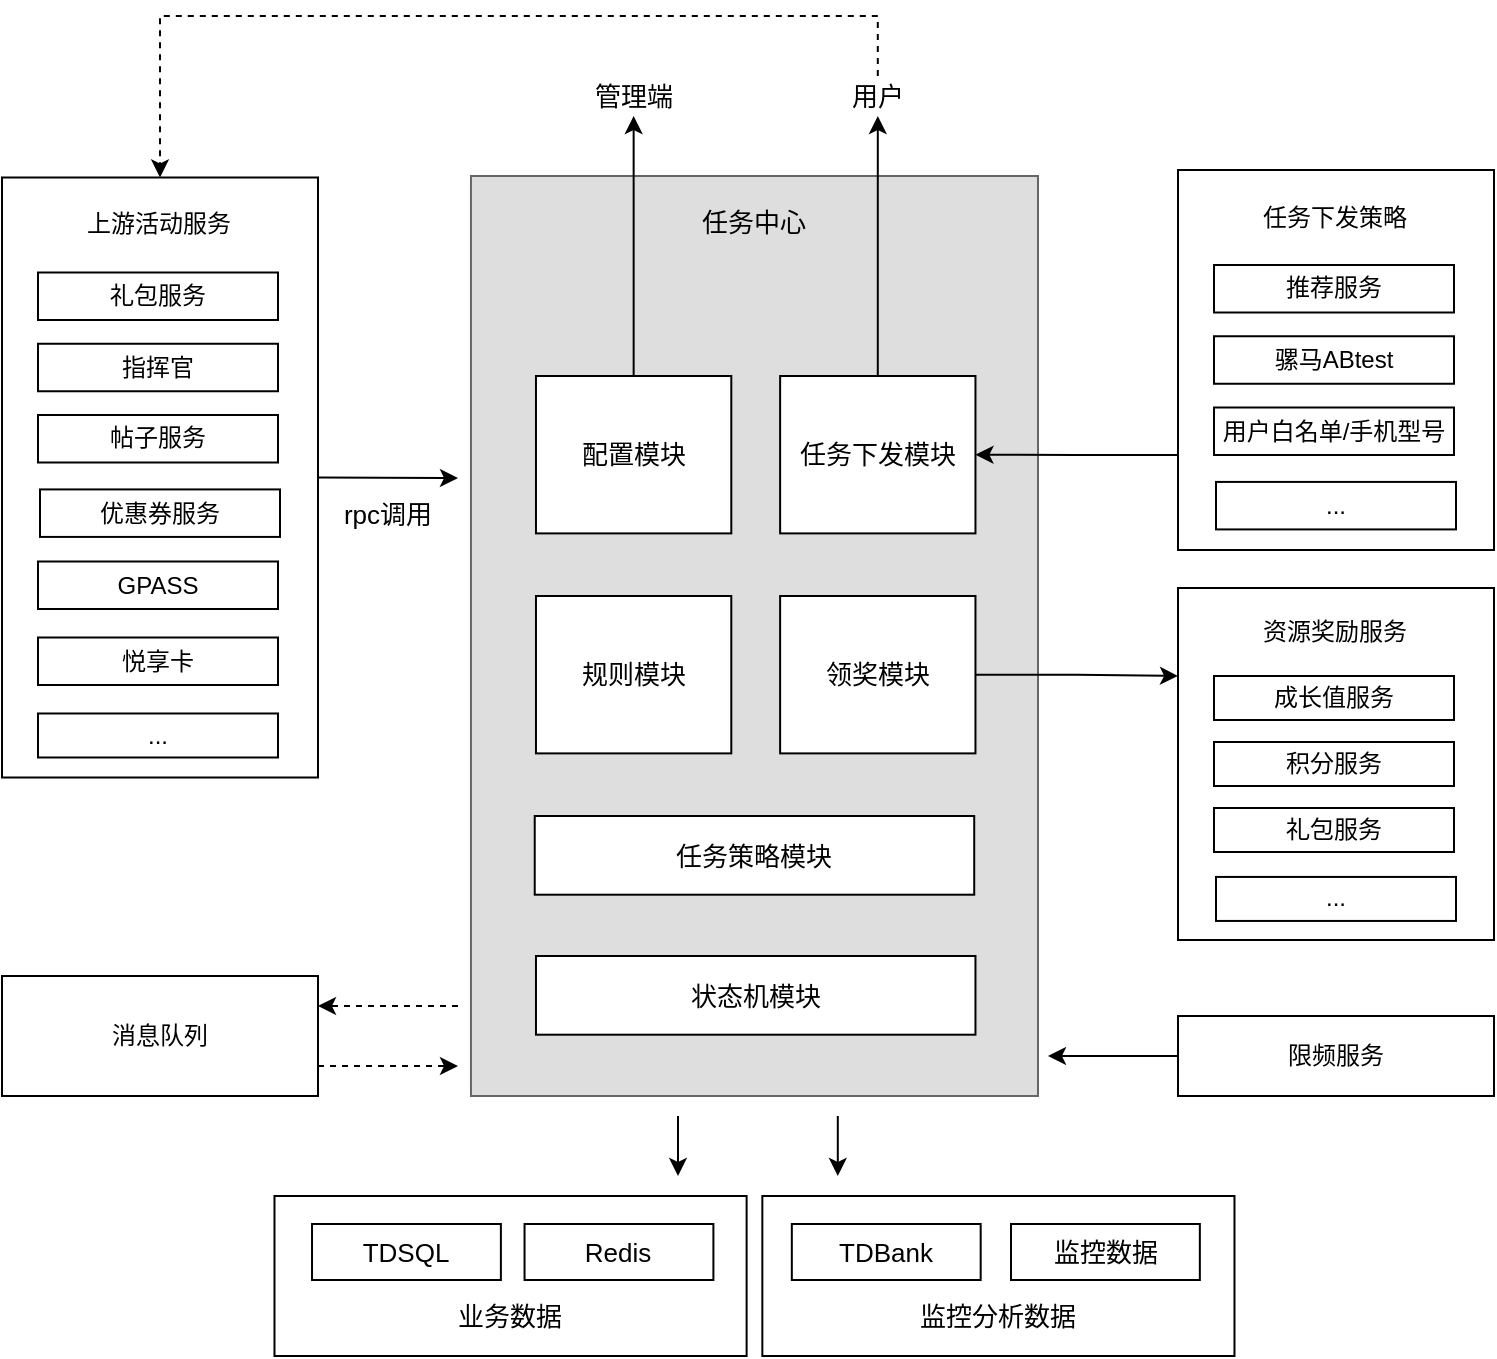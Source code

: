 <mxfile version="13.8.5" type="github">
  <diagram id="fUlSVY1tBTceYShjnSN3" name="第 1 页">
    <mxGraphModel dx="2500" dy="2065" grid="1" gridSize="10" guides="1" tooltips="1" connect="1" arrows="1" fold="1" page="1" pageScale="1" pageWidth="827" pageHeight="1169" math="0" shadow="0">
      <root>
        <mxCell id="0" />
        <mxCell id="1" parent="0" />
        <mxCell id="FoiQt1KAuYYiKZtzM87P-15" value="" style="group" vertex="1" connectable="0" parent="1">
          <mxGeometry x="560" y="186" width="158" height="176" as="geometry" />
        </mxCell>
        <mxCell id="FoiQt1KAuYYiKZtzM87P-13" value="" style="rounded=0;whiteSpace=wrap;html=1;" vertex="1" parent="FoiQt1KAuYYiKZtzM87P-15">
          <mxGeometry width="158" height="176" as="geometry" />
        </mxCell>
        <mxCell id="FoiQt1KAuYYiKZtzM87P-8" value="成长值服务" style="rounded=0;whiteSpace=wrap;html=1;" vertex="1" parent="FoiQt1KAuYYiKZtzM87P-15">
          <mxGeometry x="18" y="44" width="120" height="22" as="geometry" />
        </mxCell>
        <mxCell id="FoiQt1KAuYYiKZtzM87P-9" value="积分服务" style="rounded=0;whiteSpace=wrap;html=1;" vertex="1" parent="FoiQt1KAuYYiKZtzM87P-15">
          <mxGeometry x="18" y="77" width="120" height="22" as="geometry" />
        </mxCell>
        <mxCell id="FoiQt1KAuYYiKZtzM87P-10" value="礼包服务" style="rounded=0;whiteSpace=wrap;html=1;" vertex="1" parent="FoiQt1KAuYYiKZtzM87P-15">
          <mxGeometry x="18" y="110" width="120" height="22" as="geometry" />
        </mxCell>
        <mxCell id="FoiQt1KAuYYiKZtzM87P-11" value="资源奖励服务" style="text;html=1;strokeColor=none;fillColor=none;align=center;verticalAlign=middle;whiteSpace=wrap;rounded=0;" vertex="1" parent="FoiQt1KAuYYiKZtzM87P-15">
          <mxGeometry x="36.5" y="14.667" width="83" height="14.667" as="geometry" />
        </mxCell>
        <mxCell id="FoiQt1KAuYYiKZtzM87P-14" value="..." style="rounded=0;whiteSpace=wrap;html=1;" vertex="1" parent="FoiQt1KAuYYiKZtzM87P-15">
          <mxGeometry x="19" y="144.467" width="120" height="22" as="geometry" />
        </mxCell>
        <mxCell id="FoiQt1KAuYYiKZtzM87P-73" value="" style="group" vertex="1" connectable="0" parent="FoiQt1KAuYYiKZtzM87P-15">
          <mxGeometry width="158" height="176" as="geometry" />
        </mxCell>
        <mxCell id="FoiQt1KAuYYiKZtzM87P-74" value="" style="rounded=0;whiteSpace=wrap;html=1;" vertex="1" parent="FoiQt1KAuYYiKZtzM87P-73">
          <mxGeometry width="158" height="176" as="geometry" />
        </mxCell>
        <mxCell id="FoiQt1KAuYYiKZtzM87P-75" value="成长值服务" style="rounded=0;whiteSpace=wrap;html=1;" vertex="1" parent="FoiQt1KAuYYiKZtzM87P-73">
          <mxGeometry x="18" y="44" width="120" height="22" as="geometry" />
        </mxCell>
        <mxCell id="FoiQt1KAuYYiKZtzM87P-76" value="积分服务" style="rounded=0;whiteSpace=wrap;html=1;" vertex="1" parent="FoiQt1KAuYYiKZtzM87P-73">
          <mxGeometry x="18" y="77" width="120" height="22" as="geometry" />
        </mxCell>
        <mxCell id="FoiQt1KAuYYiKZtzM87P-77" value="礼包服务" style="rounded=0;whiteSpace=wrap;html=1;" vertex="1" parent="FoiQt1KAuYYiKZtzM87P-73">
          <mxGeometry x="18" y="110" width="120" height="22" as="geometry" />
        </mxCell>
        <mxCell id="FoiQt1KAuYYiKZtzM87P-78" value="资源奖励服务" style="text;html=1;strokeColor=none;fillColor=none;align=center;verticalAlign=middle;whiteSpace=wrap;rounded=0;" vertex="1" parent="FoiQt1KAuYYiKZtzM87P-73">
          <mxGeometry x="36.5" y="14.667" width="83" height="14.667" as="geometry" />
        </mxCell>
        <mxCell id="FoiQt1KAuYYiKZtzM87P-79" value="..." style="rounded=0;whiteSpace=wrap;html=1;" vertex="1" parent="FoiQt1KAuYYiKZtzM87P-73">
          <mxGeometry x="19" y="144.467" width="120" height="22" as="geometry" />
        </mxCell>
        <mxCell id="FoiQt1KAuYYiKZtzM87P-80" value="" style="group" vertex="1" connectable="0" parent="FoiQt1KAuYYiKZtzM87P-73">
          <mxGeometry width="158" height="176" as="geometry" />
        </mxCell>
        <mxCell id="FoiQt1KAuYYiKZtzM87P-81" value="" style="rounded=0;whiteSpace=wrap;html=1;" vertex="1" parent="FoiQt1KAuYYiKZtzM87P-80">
          <mxGeometry width="158" height="176" as="geometry" />
        </mxCell>
        <mxCell id="FoiQt1KAuYYiKZtzM87P-82" value="成长值服务" style="rounded=0;whiteSpace=wrap;html=1;" vertex="1" parent="FoiQt1KAuYYiKZtzM87P-80">
          <mxGeometry x="18" y="44" width="120" height="22" as="geometry" />
        </mxCell>
        <mxCell id="FoiQt1KAuYYiKZtzM87P-83" value="积分服务" style="rounded=0;whiteSpace=wrap;html=1;" vertex="1" parent="FoiQt1KAuYYiKZtzM87P-80">
          <mxGeometry x="18" y="77" width="120" height="22" as="geometry" />
        </mxCell>
        <mxCell id="FoiQt1KAuYYiKZtzM87P-84" value="礼包服务" style="rounded=0;whiteSpace=wrap;html=1;" vertex="1" parent="FoiQt1KAuYYiKZtzM87P-80">
          <mxGeometry x="18" y="110" width="120" height="22" as="geometry" />
        </mxCell>
        <mxCell id="FoiQt1KAuYYiKZtzM87P-85" value="资源奖励服务" style="text;html=1;strokeColor=none;fillColor=none;align=center;verticalAlign=middle;whiteSpace=wrap;rounded=0;" vertex="1" parent="FoiQt1KAuYYiKZtzM87P-80">
          <mxGeometry x="36.5" y="14.667" width="83" height="14.667" as="geometry" />
        </mxCell>
        <mxCell id="FoiQt1KAuYYiKZtzM87P-86" value="..." style="rounded=0;whiteSpace=wrap;html=1;" vertex="1" parent="FoiQt1KAuYYiKZtzM87P-80">
          <mxGeometry x="19" y="144.467" width="120" height="22" as="geometry" />
        </mxCell>
        <mxCell id="FoiQt1KAuYYiKZtzM87P-22" value="" style="group" vertex="1" connectable="0" parent="1">
          <mxGeometry x="560" y="-23" width="158" height="190" as="geometry" />
        </mxCell>
        <mxCell id="FoiQt1KAuYYiKZtzM87P-23" value="" style="rounded=0;whiteSpace=wrap;html=1;" vertex="1" parent="FoiQt1KAuYYiKZtzM87P-22">
          <mxGeometry width="158" height="190" as="geometry" />
        </mxCell>
        <mxCell id="FoiQt1KAuYYiKZtzM87P-24" value="推荐服务" style="rounded=0;whiteSpace=wrap;html=1;" vertex="1" parent="FoiQt1KAuYYiKZtzM87P-22">
          <mxGeometry x="18" y="47.5" width="120" height="23.75" as="geometry" />
        </mxCell>
        <mxCell id="FoiQt1KAuYYiKZtzM87P-25" value="骡马ABtest" style="rounded=0;whiteSpace=wrap;html=1;" vertex="1" parent="FoiQt1KAuYYiKZtzM87P-22">
          <mxGeometry x="18" y="83.125" width="120" height="23.75" as="geometry" />
        </mxCell>
        <mxCell id="FoiQt1KAuYYiKZtzM87P-26" value="用户白名单/手机型号" style="rounded=0;whiteSpace=wrap;html=1;" vertex="1" parent="FoiQt1KAuYYiKZtzM87P-22">
          <mxGeometry x="18" y="118.75" width="120" height="23.75" as="geometry" />
        </mxCell>
        <mxCell id="FoiQt1KAuYYiKZtzM87P-27" value="任务下发策略" style="text;html=1;strokeColor=none;fillColor=none;align=center;verticalAlign=middle;whiteSpace=wrap;rounded=0;" vertex="1" parent="FoiQt1KAuYYiKZtzM87P-22">
          <mxGeometry x="36.5" y="15.833" width="83" height="15.833" as="geometry" />
        </mxCell>
        <mxCell id="FoiQt1KAuYYiKZtzM87P-28" value="..." style="rounded=0;whiteSpace=wrap;html=1;" vertex="1" parent="FoiQt1KAuYYiKZtzM87P-22">
          <mxGeometry x="19" y="155.958" width="120" height="23.75" as="geometry" />
        </mxCell>
        <mxCell id="FoiQt1KAuYYiKZtzM87P-20" value="" style="rounded=0;whiteSpace=wrap;html=1;fontSize=13;strokeColor=#666666;fontColor=#333333;fillColor=#DEDEDE;" vertex="1" parent="1">
          <mxGeometry x="206.48" y="-20" width="283.52" height="460" as="geometry" />
        </mxCell>
        <mxCell id="FoiQt1KAuYYiKZtzM87P-33" style="edgeStyle=orthogonalEdgeStyle;rounded=0;orthogonalLoop=1;jettySize=auto;html=1;exitX=0.5;exitY=0;exitDx=0;exitDy=0;entryX=0.5;entryY=1;entryDx=0;entryDy=0;fontSize=13;" edge="1" parent="1" source="FoiQt1KAuYYiKZtzM87P-2" target="FoiQt1KAuYYiKZtzM87P-32">
          <mxGeometry relative="1" as="geometry" />
        </mxCell>
        <mxCell id="FoiQt1KAuYYiKZtzM87P-2" value="任务下发模块" style="rounded=0;whiteSpace=wrap;html=1;fontSize=13;" vertex="1" parent="1">
          <mxGeometry x="361.066" y="80.005" width="97.664" height="78.696" as="geometry" />
        </mxCell>
        <mxCell id="FoiQt1KAuYYiKZtzM87P-3" value="状态机模块" style="rounded=0;whiteSpace=wrap;html=1;fontSize=13;" vertex="1" parent="1">
          <mxGeometry x="238.987" y="369.999" width="219.743" height="39.348" as="geometry" />
        </mxCell>
        <mxCell id="FoiQt1KAuYYiKZtzM87P-35" style="edgeStyle=orthogonalEdgeStyle;rounded=0;orthogonalLoop=1;jettySize=auto;html=1;exitX=0.5;exitY=0;exitDx=0;exitDy=0;entryX=0.5;entryY=1;entryDx=0;entryDy=0;fontSize=13;" edge="1" parent="1" source="FoiQt1KAuYYiKZtzM87P-4" target="FoiQt1KAuYYiKZtzM87P-34">
          <mxGeometry relative="1" as="geometry" />
        </mxCell>
        <mxCell id="FoiQt1KAuYYiKZtzM87P-4" value="配置模块" style="rounded=0;whiteSpace=wrap;html=1;fontSize=13;" vertex="1" parent="1">
          <mxGeometry x="238.987" y="80.005" width="97.664" height="78.696" as="geometry" />
        </mxCell>
        <mxCell id="FoiQt1KAuYYiKZtzM87P-31" style="edgeStyle=orthogonalEdgeStyle;rounded=0;orthogonalLoop=1;jettySize=auto;html=1;exitX=1;exitY=0.5;exitDx=0;exitDy=0;entryX=0;entryY=0.25;entryDx=0;entryDy=0;fontSize=13;" edge="1" parent="1" source="FoiQt1KAuYYiKZtzM87P-5" target="FoiQt1KAuYYiKZtzM87P-13">
          <mxGeometry relative="1" as="geometry" />
        </mxCell>
        <mxCell id="FoiQt1KAuYYiKZtzM87P-5" value="领奖模块" style="rounded=0;whiteSpace=wrap;html=1;fontSize=13;" vertex="1" parent="1">
          <mxGeometry x="361.066" y="190.002" width="97.664" height="78.696" as="geometry" />
        </mxCell>
        <mxCell id="FoiQt1KAuYYiKZtzM87P-6" value="规则模块" style="rounded=0;whiteSpace=wrap;html=1;fontSize=13;" vertex="1" parent="1">
          <mxGeometry x="238.987" y="190.002" width="97.664" height="78.696" as="geometry" />
        </mxCell>
        <mxCell id="FoiQt1KAuYYiKZtzM87P-7" value="任务策略模块" style="rounded=0;whiteSpace=wrap;html=1;fontSize=13;" vertex="1" parent="1">
          <mxGeometry x="238.367" y="300.0" width="219.743" height="39.348" as="geometry" />
        </mxCell>
        <mxCell id="FoiQt1KAuYYiKZtzM87P-17" value="任务中心" style="text;html=1;strokeColor=none;fillColor=none;align=center;verticalAlign=middle;whiteSpace=wrap;rounded=0;fontSize=13;" vertex="1" parent="1">
          <mxGeometry x="315.04" y="-10" width="66.4" height="26.23" as="geometry" />
        </mxCell>
        <mxCell id="FoiQt1KAuYYiKZtzM87P-59" style="edgeStyle=orthogonalEdgeStyle;rounded=0;orthogonalLoop=1;jettySize=auto;html=1;exitX=0.5;exitY=0;exitDx=0;exitDy=0;entryX=0.5;entryY=0;entryDx=0;entryDy=0;dashed=1;fontSize=13;" edge="1" parent="1" source="FoiQt1KAuYYiKZtzM87P-32" target="FoiQt1KAuYYiKZtzM87P-38">
          <mxGeometry relative="1" as="geometry">
            <Array as="points">
              <mxPoint x="410" y="-100" />
              <mxPoint x="51" y="-100" />
            </Array>
          </mxGeometry>
        </mxCell>
        <mxCell id="FoiQt1KAuYYiKZtzM87P-32" value="用户" style="text;html=1;strokeColor=none;fillColor=none;align=center;verticalAlign=middle;whiteSpace=wrap;rounded=0;fontSize=13;" vertex="1" parent="1">
          <mxGeometry x="389.9" y="-70" width="40" height="20" as="geometry" />
        </mxCell>
        <mxCell id="FoiQt1KAuYYiKZtzM87P-34" value="管理端" style="text;html=1;strokeColor=none;fillColor=none;align=center;verticalAlign=middle;whiteSpace=wrap;rounded=0;fontSize=13;" vertex="1" parent="1">
          <mxGeometry x="263.91" y="-70" width="47.82" height="20" as="geometry" />
        </mxCell>
        <mxCell id="FoiQt1KAuYYiKZtzM87P-38" value="" style="rounded=0;whiteSpace=wrap;html=1;" vertex="1" parent="1">
          <mxGeometry x="-28" y="-19.25" width="158" height="300" as="geometry" />
        </mxCell>
        <mxCell id="FoiQt1KAuYYiKZtzM87P-39" value="礼包服务" style="rounded=0;whiteSpace=wrap;html=1;" vertex="1" parent="1">
          <mxGeometry x="-10" y="28.25" width="120" height="23.75" as="geometry" />
        </mxCell>
        <mxCell id="FoiQt1KAuYYiKZtzM87P-40" value="指挥官" style="rounded=0;whiteSpace=wrap;html=1;" vertex="1" parent="1">
          <mxGeometry x="-10" y="63.875" width="120" height="23.75" as="geometry" />
        </mxCell>
        <mxCell id="FoiQt1KAuYYiKZtzM87P-41" value="帖子服务" style="rounded=0;whiteSpace=wrap;html=1;" vertex="1" parent="1">
          <mxGeometry x="-10" y="99.5" width="120" height="23.75" as="geometry" />
        </mxCell>
        <mxCell id="FoiQt1KAuYYiKZtzM87P-42" value="上游活动服务" style="text;html=1;strokeColor=none;fillColor=none;align=center;verticalAlign=middle;whiteSpace=wrap;rounded=0;" vertex="1" parent="1">
          <mxGeometry x="8.5" y="-3.417" width="83" height="15.833" as="geometry" />
        </mxCell>
        <mxCell id="FoiQt1KAuYYiKZtzM87P-43" value="优惠券服务" style="rounded=0;whiteSpace=wrap;html=1;" vertex="1" parent="1">
          <mxGeometry x="-9" y="136.708" width="120" height="23.75" as="geometry" />
        </mxCell>
        <mxCell id="FoiQt1KAuYYiKZtzM87P-44" value="GPASS" style="rounded=0;whiteSpace=wrap;html=1;" vertex="1" parent="1">
          <mxGeometry x="-10" y="172.748" width="120" height="23.75" as="geometry" />
        </mxCell>
        <mxCell id="FoiQt1KAuYYiKZtzM87P-45" value="悦享卡" style="rounded=0;whiteSpace=wrap;html=1;" vertex="1" parent="1">
          <mxGeometry x="-10" y="210.748" width="120" height="23.75" as="geometry" />
        </mxCell>
        <mxCell id="FoiQt1KAuYYiKZtzM87P-53" value="..." style="rounded=0;whiteSpace=wrap;html=1;" vertex="1" parent="1">
          <mxGeometry x="-10" y="248.747" width="120" height="22" as="geometry" />
        </mxCell>
        <mxCell id="FoiQt1KAuYYiKZtzM87P-55" value="" style="endArrow=classic;html=1;fontSize=13;exitX=1;exitY=0.5;exitDx=0;exitDy=0;" edge="1" parent="1" source="FoiQt1KAuYYiKZtzM87P-38">
          <mxGeometry width="50" height="50" relative="1" as="geometry">
            <mxPoint x="70" y="500" as="sourcePoint" />
            <mxPoint x="200" y="131" as="targetPoint" />
          </mxGeometry>
        </mxCell>
        <mxCell id="FoiQt1KAuYYiKZtzM87P-56" value="rpc调用" style="text;html=1;strokeColor=none;fillColor=none;align=center;verticalAlign=middle;whiteSpace=wrap;rounded=0;fontSize=13;" vertex="1" parent="1">
          <mxGeometry x="140" y="138.7" width="50" height="20" as="geometry" />
        </mxCell>
        <mxCell id="FoiQt1KAuYYiKZtzM87P-68" style="edgeStyle=orthogonalEdgeStyle;rounded=0;orthogonalLoop=1;jettySize=auto;html=1;exitX=1;exitY=0.75;exitDx=0;exitDy=0;dashed=1;fontSize=13;" edge="1" parent="1" source="FoiQt1KAuYYiKZtzM87P-65">
          <mxGeometry relative="1" as="geometry">
            <mxPoint x="200" y="425" as="targetPoint" />
          </mxGeometry>
        </mxCell>
        <mxCell id="FoiQt1KAuYYiKZtzM87P-65" value="消息队列" style="rounded=0;whiteSpace=wrap;html=1;" vertex="1" parent="1">
          <mxGeometry x="-28" y="380" width="158" height="60" as="geometry" />
        </mxCell>
        <mxCell id="FoiQt1KAuYYiKZtzM87P-67" value="" style="endArrow=classic;html=1;dashed=1;fontSize=13;entryX=1;entryY=0.25;entryDx=0;entryDy=0;" edge="1" parent="1" target="FoiQt1KAuYYiKZtzM87P-65">
          <mxGeometry width="50" height="50" relative="1" as="geometry">
            <mxPoint x="200" y="395" as="sourcePoint" />
            <mxPoint x="150" y="310" as="targetPoint" />
          </mxGeometry>
        </mxCell>
        <mxCell id="FoiQt1KAuYYiKZtzM87P-69" style="edgeStyle=orthogonalEdgeStyle;rounded=0;orthogonalLoop=1;jettySize=auto;html=1;exitX=0;exitY=0.75;exitDx=0;exitDy=0;fontSize=13;" edge="1" parent="1" source="FoiQt1KAuYYiKZtzM87P-23" target="FoiQt1KAuYYiKZtzM87P-2">
          <mxGeometry relative="1" as="geometry" />
        </mxCell>
        <mxCell id="FoiQt1KAuYYiKZtzM87P-88" style="edgeStyle=orthogonalEdgeStyle;rounded=0;orthogonalLoop=1;jettySize=auto;html=1;exitX=0;exitY=0.5;exitDx=0;exitDy=0;fontSize=13;" edge="1" parent="1" source="FoiQt1KAuYYiKZtzM87P-87">
          <mxGeometry relative="1" as="geometry">
            <mxPoint x="495" y="420" as="targetPoint" />
          </mxGeometry>
        </mxCell>
        <mxCell id="FoiQt1KAuYYiKZtzM87P-87" value="限频服务" style="rounded=0;whiteSpace=wrap;html=1;" vertex="1" parent="1">
          <mxGeometry x="560" y="400" width="158" height="40" as="geometry" />
        </mxCell>
        <mxCell id="FoiQt1KAuYYiKZtzM87P-71" value="" style="rounded=0;whiteSpace=wrap;html=1;fontSize=13;" vertex="1" parent="1">
          <mxGeometry x="352.17" y="490" width="236.07" height="80" as="geometry" />
        </mxCell>
        <mxCell id="FoiQt1KAuYYiKZtzM87P-70" value="" style="rounded=0;whiteSpace=wrap;html=1;fontSize=13;" vertex="1" parent="1">
          <mxGeometry x="108.24" y="490" width="236.07" height="80" as="geometry" />
        </mxCell>
        <mxCell id="FoiQt1KAuYYiKZtzM87P-60" value="TDSQL" style="rounded=0;whiteSpace=wrap;html=1;fontSize=13;" vertex="1" parent="1">
          <mxGeometry x="127.015" y="504" width="94.426" height="28" as="geometry" />
        </mxCell>
        <mxCell id="FoiQt1KAuYYiKZtzM87P-61" value="Redis" style="rounded=0;whiteSpace=wrap;html=1;fontSize=13;" vertex="1" parent="1">
          <mxGeometry x="233.276" y="504" width="94.426" height="28" as="geometry" />
        </mxCell>
        <mxCell id="FoiQt1KAuYYiKZtzM87P-62" value="TDBank" style="rounded=0;whiteSpace=wrap;html=1;fontSize=13;" vertex="1" parent="1">
          <mxGeometry x="366.913" y="504" width="94.426" height="28" as="geometry" />
        </mxCell>
        <mxCell id="FoiQt1KAuYYiKZtzM87P-72" value="监控数据" style="rounded=0;whiteSpace=wrap;html=1;fontSize=13;" vertex="1" parent="1">
          <mxGeometry x="476.502" y="504" width="94.426" height="28" as="geometry" />
        </mxCell>
        <mxCell id="FoiQt1KAuYYiKZtzM87P-89" value="业务数据" style="text;html=1;strokeColor=none;fillColor=none;align=center;verticalAlign=middle;whiteSpace=wrap;rounded=0;fontSize=13;" vertex="1" parent="1">
          <mxGeometry x="188.49" y="542.5" width="75.57" height="14" as="geometry" />
        </mxCell>
        <mxCell id="FoiQt1KAuYYiKZtzM87P-90" value="监控分析数据" style="text;html=1;strokeColor=none;fillColor=none;align=center;verticalAlign=middle;whiteSpace=wrap;rounded=0;fontSize=13;" vertex="1" parent="1">
          <mxGeometry x="430.45" y="542.5" width="79.51" height="14" as="geometry" />
        </mxCell>
        <mxCell id="FoiQt1KAuYYiKZtzM87P-93" value="" style="endArrow=classic;html=1;fontSize=11;" edge="1" parent="1">
          <mxGeometry width="50" height="50" relative="1" as="geometry">
            <mxPoint x="310" y="450" as="sourcePoint" />
            <mxPoint x="310" y="480" as="targetPoint" />
          </mxGeometry>
        </mxCell>
        <mxCell id="FoiQt1KAuYYiKZtzM87P-94" value="" style="endArrow=classic;html=1;fontSize=11;" edge="1" parent="1">
          <mxGeometry width="50" height="50" relative="1" as="geometry">
            <mxPoint x="389.9" y="450" as="sourcePoint" />
            <mxPoint x="389.9" y="480" as="targetPoint" />
          </mxGeometry>
        </mxCell>
      </root>
    </mxGraphModel>
  </diagram>
</mxfile>
